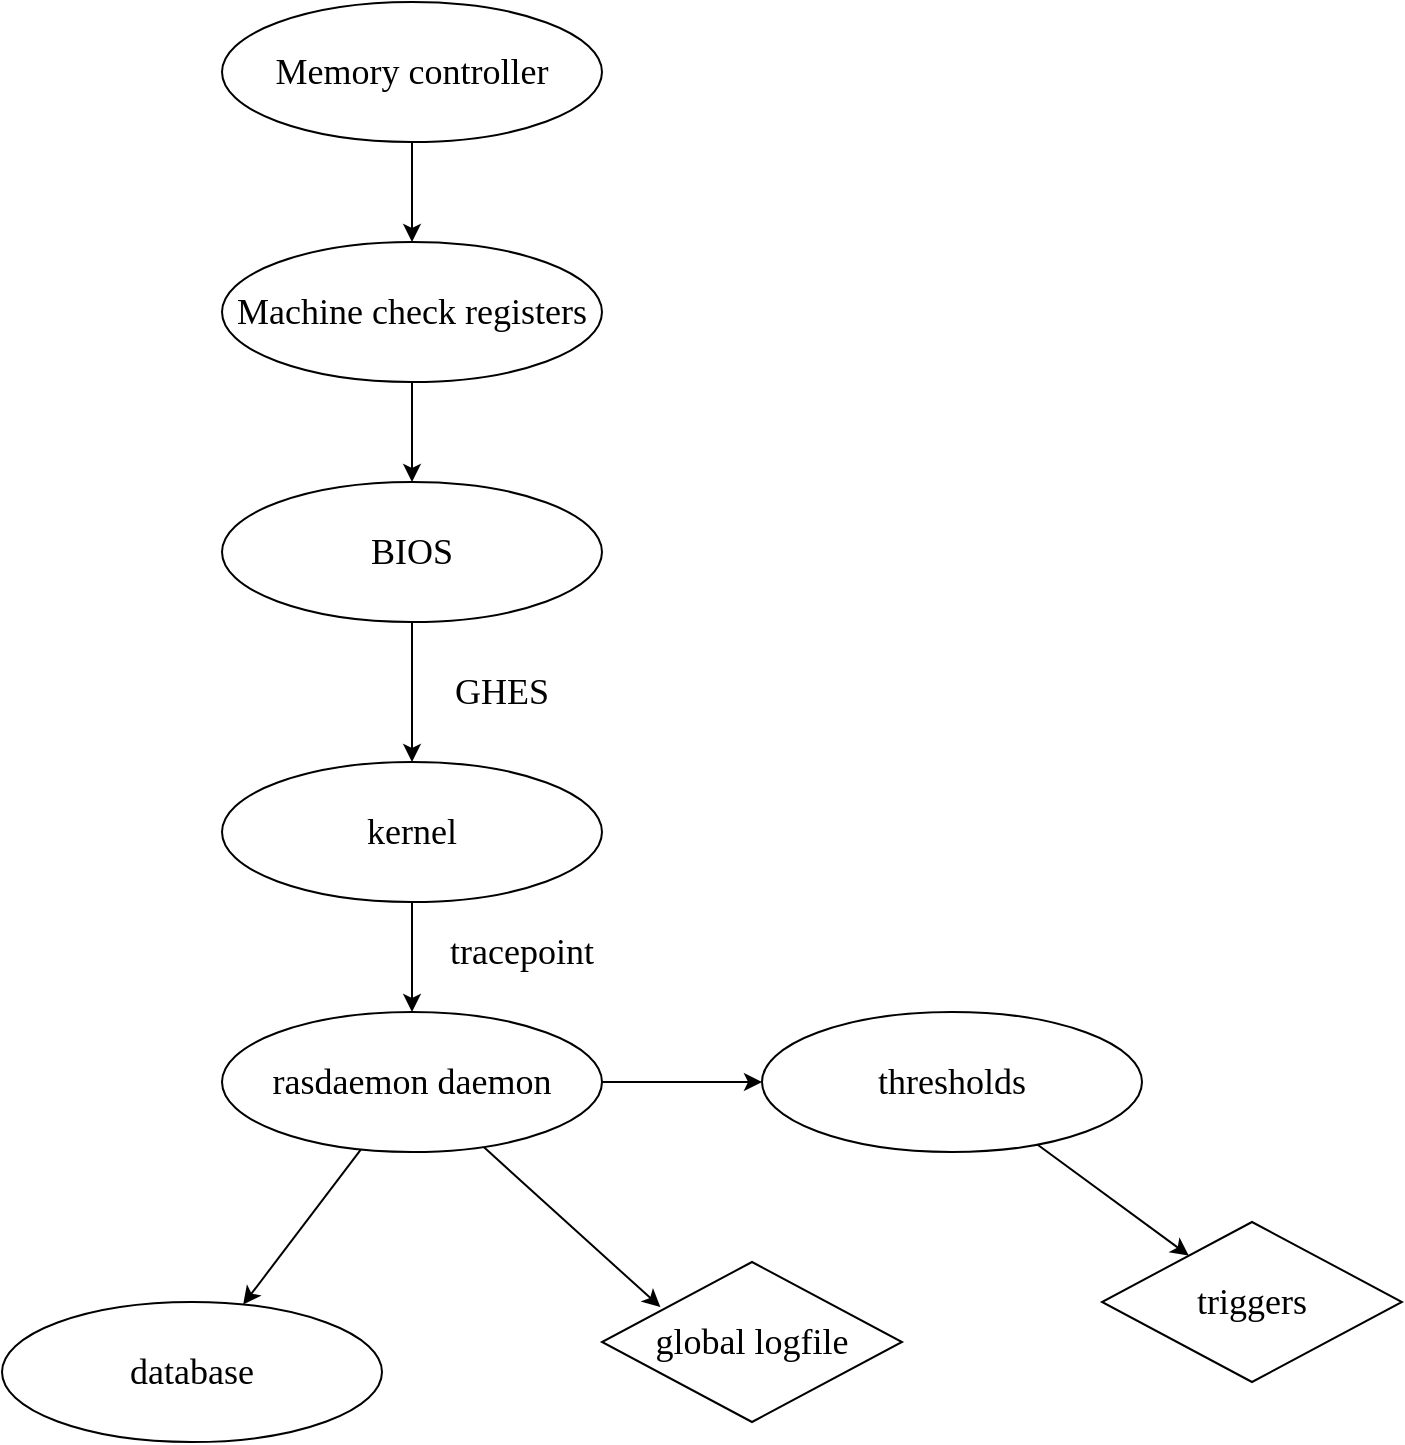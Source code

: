 <mxfile version="20.5.3" type="github">
  <diagram id="zg6hhcBQhS4f7MqtbQLD" name="Page-1">
    <mxGraphModel dx="1364" dy="863" grid="1" gridSize="10" guides="1" tooltips="1" connect="1" arrows="1" fold="1" page="1" pageScale="1" pageWidth="827" pageHeight="1169" math="0" shadow="0">
      <root>
        <mxCell id="0" />
        <mxCell id="1" parent="0" />
        <mxCell id="qdHL29QVpRs0t0gUK61W-3" value="" style="edgeStyle=orthogonalEdgeStyle;rounded=0;orthogonalLoop=1;jettySize=auto;html=1;fontFamily=Comic Sans MS;fontSize=18;" edge="1" parent="1" source="qdHL29QVpRs0t0gUK61W-1" target="qdHL29QVpRs0t0gUK61W-2">
          <mxGeometry relative="1" as="geometry" />
        </mxCell>
        <mxCell id="qdHL29QVpRs0t0gUK61W-1" value="&lt;font style=&quot;font-size: 18px;&quot; face=&quot;Comic Sans MS&quot;&gt;Memory controller&lt;/font&gt;" style="ellipse;whiteSpace=wrap;html=1;" vertex="1" parent="1">
          <mxGeometry x="320" y="80" width="190" height="70" as="geometry" />
        </mxCell>
        <mxCell id="qdHL29QVpRs0t0gUK61W-5" value="" style="edgeStyle=orthogonalEdgeStyle;rounded=0;orthogonalLoop=1;jettySize=auto;html=1;fontFamily=Comic Sans MS;fontSize=18;" edge="1" parent="1" source="qdHL29QVpRs0t0gUK61W-2" target="qdHL29QVpRs0t0gUK61W-4">
          <mxGeometry relative="1" as="geometry" />
        </mxCell>
        <mxCell id="qdHL29QVpRs0t0gUK61W-2" value="&lt;font style=&quot;font-size: 18px;&quot; face=&quot;Comic Sans MS&quot;&gt;Machine check registers&lt;/font&gt;" style="ellipse;whiteSpace=wrap;html=1;" vertex="1" parent="1">
          <mxGeometry x="320" y="200" width="190" height="70" as="geometry" />
        </mxCell>
        <mxCell id="qdHL29QVpRs0t0gUK61W-7" value="" style="edgeStyle=orthogonalEdgeStyle;rounded=0;orthogonalLoop=1;jettySize=auto;html=1;fontFamily=Comic Sans MS;fontSize=18;" edge="1" parent="1" source="qdHL29QVpRs0t0gUK61W-4" target="qdHL29QVpRs0t0gUK61W-6">
          <mxGeometry relative="1" as="geometry" />
        </mxCell>
        <mxCell id="qdHL29QVpRs0t0gUK61W-4" value="&lt;font style=&quot;font-size: 18px;&quot; face=&quot;Comic Sans MS&quot;&gt;BIOS&lt;/font&gt;" style="ellipse;whiteSpace=wrap;html=1;" vertex="1" parent="1">
          <mxGeometry x="320" y="320" width="190" height="70" as="geometry" />
        </mxCell>
        <mxCell id="qdHL29QVpRs0t0gUK61W-10" value="" style="edgeStyle=orthogonalEdgeStyle;rounded=0;orthogonalLoop=1;jettySize=auto;html=1;fontFamily=Comic Sans MS;fontSize=18;" edge="1" parent="1" source="qdHL29QVpRs0t0gUK61W-6" target="qdHL29QVpRs0t0gUK61W-9">
          <mxGeometry relative="1" as="geometry" />
        </mxCell>
        <mxCell id="qdHL29QVpRs0t0gUK61W-6" value="&lt;font face=&quot;Comic Sans MS&quot;&gt;&lt;span style=&quot;font-size: 18px;&quot;&gt;kernel&lt;/span&gt;&lt;/font&gt;" style="ellipse;whiteSpace=wrap;html=1;" vertex="1" parent="1">
          <mxGeometry x="320" y="460" width="190" height="70" as="geometry" />
        </mxCell>
        <mxCell id="qdHL29QVpRs0t0gUK61W-8" value="GHES" style="text;html=1;strokeColor=none;fillColor=none;align=center;verticalAlign=middle;whiteSpace=wrap;rounded=0;fontFamily=Comic Sans MS;fontSize=18;" vertex="1" parent="1">
          <mxGeometry x="430" y="410" width="60" height="30" as="geometry" />
        </mxCell>
        <mxCell id="qdHL29QVpRs0t0gUK61W-13" value="" style="rounded=0;orthogonalLoop=1;jettySize=auto;html=1;fontFamily=Comic Sans MS;fontSize=18;" edge="1" parent="1" source="qdHL29QVpRs0t0gUK61W-9" target="qdHL29QVpRs0t0gUK61W-12">
          <mxGeometry relative="1" as="geometry" />
        </mxCell>
        <mxCell id="qdHL29QVpRs0t0gUK61W-15" value="" style="edgeStyle=none;rounded=0;orthogonalLoop=1;jettySize=auto;html=1;fontFamily=Comic Sans MS;fontSize=18;" edge="1" parent="1" source="qdHL29QVpRs0t0gUK61W-9">
          <mxGeometry relative="1" as="geometry">
            <mxPoint x="539.223" y="732.577" as="targetPoint" />
          </mxGeometry>
        </mxCell>
        <mxCell id="qdHL29QVpRs0t0gUK61W-17" value="" style="edgeStyle=none;rounded=0;orthogonalLoop=1;jettySize=auto;html=1;fontFamily=Comic Sans MS;fontSize=18;" edge="1" parent="1" source="qdHL29QVpRs0t0gUK61W-9" target="qdHL29QVpRs0t0gUK61W-16">
          <mxGeometry relative="1" as="geometry" />
        </mxCell>
        <mxCell id="qdHL29QVpRs0t0gUK61W-9" value="&lt;font face=&quot;Comic Sans MS&quot;&gt;&lt;span style=&quot;font-size: 18px;&quot;&gt;rasdaemon daemon&lt;/span&gt;&lt;/font&gt;" style="ellipse;whiteSpace=wrap;html=1;" vertex="1" parent="1">
          <mxGeometry x="320" y="585" width="190" height="70" as="geometry" />
        </mxCell>
        <mxCell id="qdHL29QVpRs0t0gUK61W-11" value="tracepoint" style="text;html=1;strokeColor=none;fillColor=none;align=center;verticalAlign=middle;whiteSpace=wrap;rounded=0;fontFamily=Comic Sans MS;fontSize=18;" vertex="1" parent="1">
          <mxGeometry x="430" y="540" width="80" height="30" as="geometry" />
        </mxCell>
        <mxCell id="qdHL29QVpRs0t0gUK61W-12" value="&lt;font face=&quot;Comic Sans MS&quot;&gt;&lt;span style=&quot;font-size: 18px;&quot;&gt;database&lt;/span&gt;&lt;/font&gt;" style="ellipse;whiteSpace=wrap;html=1;" vertex="1" parent="1">
          <mxGeometry x="210" y="730" width="190" height="70" as="geometry" />
        </mxCell>
        <mxCell id="qdHL29QVpRs0t0gUK61W-21" value="" style="edgeStyle=none;rounded=0;orthogonalLoop=1;jettySize=auto;html=1;fontFamily=Comic Sans MS;fontSize=18;" edge="1" parent="1" source="qdHL29QVpRs0t0gUK61W-16" target="qdHL29QVpRs0t0gUK61W-20">
          <mxGeometry relative="1" as="geometry" />
        </mxCell>
        <mxCell id="qdHL29QVpRs0t0gUK61W-16" value="&lt;font face=&quot;Comic Sans MS&quot;&gt;&lt;span style=&quot;font-size: 18px;&quot;&gt;thresholds&lt;/span&gt;&lt;/font&gt;" style="ellipse;whiteSpace=wrap;html=1;" vertex="1" parent="1">
          <mxGeometry x="590" y="585" width="190" height="70" as="geometry" />
        </mxCell>
        <mxCell id="qdHL29QVpRs0t0gUK61W-20" value="&lt;font style=&quot;font-size: 18px;&quot; face=&quot;Comic Sans MS&quot;&gt;triggers&lt;/font&gt;" style="rhombus;whiteSpace=wrap;html=1;" vertex="1" parent="1">
          <mxGeometry x="760" y="690" width="150" height="80" as="geometry" />
        </mxCell>
        <mxCell id="qdHL29QVpRs0t0gUK61W-22" value="&lt;font style=&quot;font-size: 18px;&quot; face=&quot;Comic Sans MS&quot;&gt;global logfile&lt;/font&gt;" style="rhombus;whiteSpace=wrap;html=1;" vertex="1" parent="1">
          <mxGeometry x="510" y="710" width="150" height="80" as="geometry" />
        </mxCell>
      </root>
    </mxGraphModel>
  </diagram>
</mxfile>
